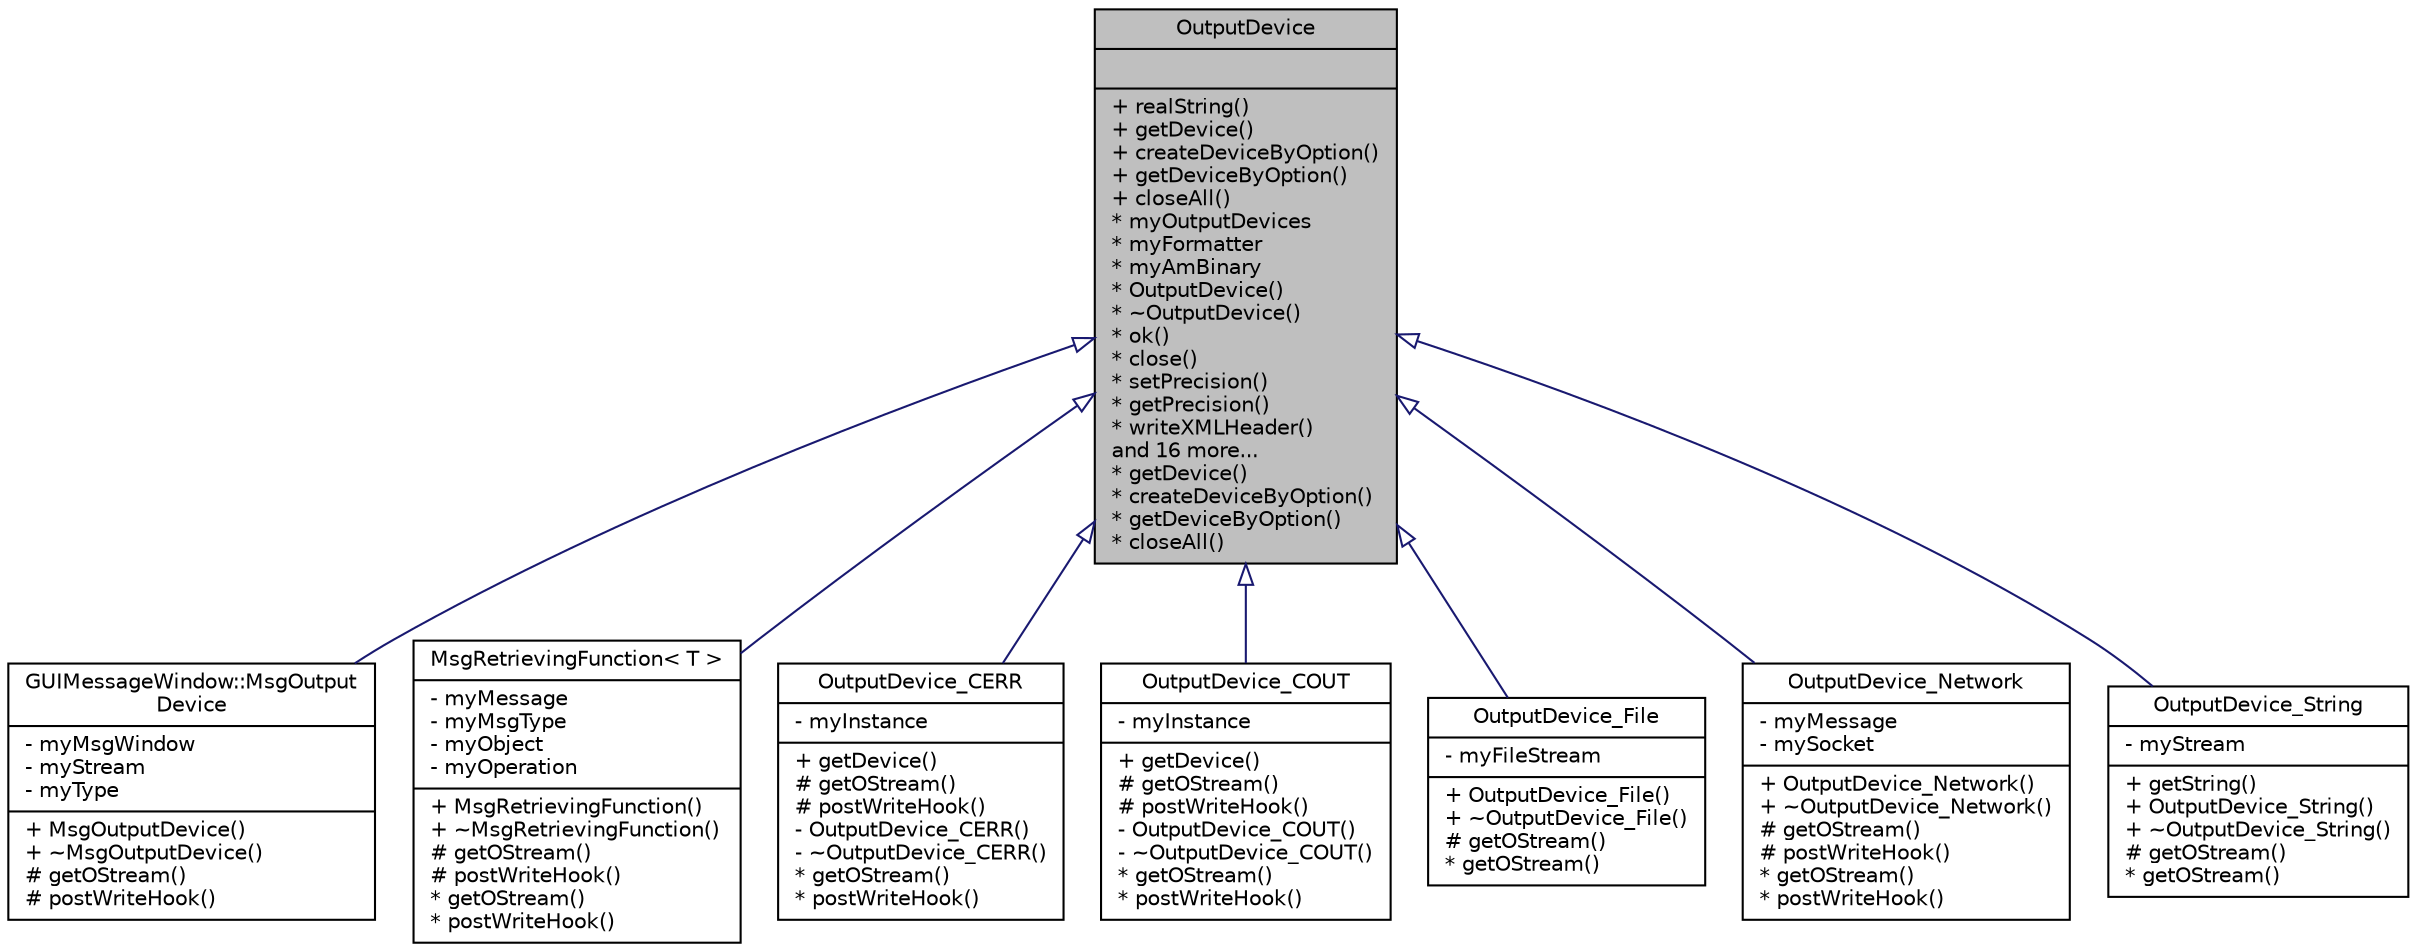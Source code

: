 digraph "OutputDevice"
{
  edge [fontname="Helvetica",fontsize="10",labelfontname="Helvetica",labelfontsize="10"];
  node [fontname="Helvetica",fontsize="10",shape=record];
  Node0 [label="{OutputDevice\n||+ realString()\l+ getDevice()\l+ createDeviceByOption()\l+ getDeviceByOption()\l+ closeAll()\l* myOutputDevices\l* myFormatter\l* myAmBinary\l* OutputDevice()\l* ~OutputDevice()\l* ok()\l* close()\l* setPrecision()\l* getPrecision()\l* writeXMLHeader()\land 16 more...\l* getDevice()\l* createDeviceByOption()\l* getDeviceByOption()\l* closeAll()\l}",height=0.2,width=0.4,color="black", fillcolor="grey75", style="filled", fontcolor="black"];
  Node0 -> Node1 [dir="back",color="midnightblue",fontsize="10",style="solid",arrowtail="onormal",fontname="Helvetica"];
  Node1 [label="{GUIMessageWindow::MsgOutput\lDevice\n|- myMsgWindow\l- myStream\l- myType\l|+ MsgOutputDevice()\l+ ~MsgOutputDevice()\l# getOStream()\l# postWriteHook()\l}",height=0.2,width=0.4,color="black", fillcolor="white", style="filled",URL="$d4/d00/class_g_u_i_message_window_1_1_msg_output_device.html"];
  Node0 -> Node2 [dir="back",color="midnightblue",fontsize="10",style="solid",arrowtail="onormal",fontname="Helvetica"];
  Node2 [label="{MsgRetrievingFunction\< T \>\n|- myMessage\l- myMsgType\l- myObject\l- myOperation\l|+ MsgRetrievingFunction()\l+ ~MsgRetrievingFunction()\l# getOStream()\l# postWriteHook()\l* getOStream()\l* postWriteHook()\l}",height=0.2,width=0.4,color="black", fillcolor="white", style="filled",URL="$da/dd6/class_msg_retrieving_function.html",tooltip="Encapsulates an object&#39;s method for using it as a message retriever. "];
  Node0 -> Node3 [dir="back",color="midnightblue",fontsize="10",style="solid",arrowtail="onormal",fontname="Helvetica"];
  Node3 [label="{OutputDevice_CERR\n|- myInstance\l|+ getDevice()\l# getOStream()\l# postWriteHook()\l- OutputDevice_CERR()\l- ~OutputDevice_CERR()\l* getOStream()\l* postWriteHook()\l}",height=0.2,width=0.4,color="black", fillcolor="white", style="filled",URL="$d8/d41/class_output_device___c_e_r_r.html",tooltip="An output device that encapsulates cerr. "];
  Node0 -> Node4 [dir="back",color="midnightblue",fontsize="10",style="solid",arrowtail="onormal",fontname="Helvetica"];
  Node4 [label="{OutputDevice_COUT\n|- myInstance\l|+ getDevice()\l# getOStream()\l# postWriteHook()\l- OutputDevice_COUT()\l- ~OutputDevice_COUT()\l* getOStream()\l* postWriteHook()\l}",height=0.2,width=0.4,color="black", fillcolor="white", style="filled",URL="$d2/d90/class_output_device___c_o_u_t.html",tooltip="An output device that encapsulates cout. "];
  Node0 -> Node5 [dir="back",color="midnightblue",fontsize="10",style="solid",arrowtail="onormal",fontname="Helvetica"];
  Node5 [label="{OutputDevice_File\n|- myFileStream\l|+ OutputDevice_File()\l+ ~OutputDevice_File()\l# getOStream()\l* getOStream()\l}",height=0.2,width=0.4,color="black", fillcolor="white", style="filled",URL="$d0/dde/class_output_device___file.html",tooltip="An output device that encapsulates an ofstream. "];
  Node0 -> Node6 [dir="back",color="midnightblue",fontsize="10",style="solid",arrowtail="onormal",fontname="Helvetica"];
  Node6 [label="{OutputDevice_Network\n|- myMessage\l- mySocket\l|+ OutputDevice_Network()\l+ ~OutputDevice_Network()\l# getOStream()\l# postWriteHook()\l* getOStream()\l* postWriteHook()\l}",height=0.2,width=0.4,color="black", fillcolor="white", style="filled",URL="$d0/ddd/class_output_device___network.html",tooltip="An output device for TCP/IP network connections. "];
  Node0 -> Node7 [dir="back",color="midnightblue",fontsize="10",style="solid",arrowtail="onormal",fontname="Helvetica"];
  Node7 [label="{OutputDevice_String\n|- myStream\l|+ getString()\l+ OutputDevice_String()\l+ ~OutputDevice_String()\l# getOStream()\l* getOStream()\l}",height=0.2,width=0.4,color="black", fillcolor="white", style="filled",URL="$d5/def/class_output_device___string.html",tooltip="An output device that encapsulates an ofstream. "];
}
